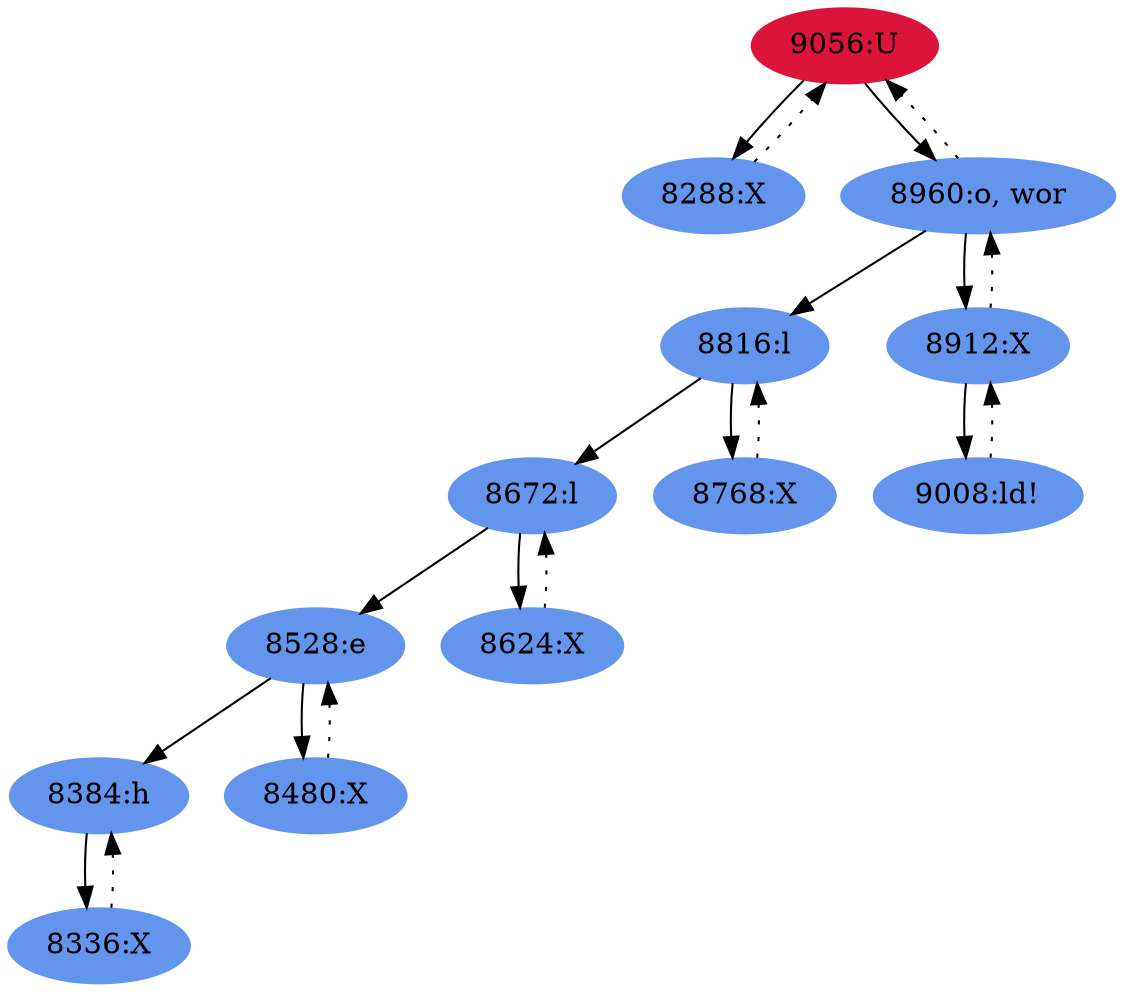 digraph vine {
        graph [ordering="out"];
        ratio = fill;
        node [style="filled"];
        "0x7ffff7fc2360" [label="9056:U",color="crimson"];
        "0x7ffff7fc2360" -> "0x7ffff7fc2060";
        "0x7ffff7fc2060" [label="8288:X",color="cornflowerblue"];
        "0x7ffff7fc2060" -> "0x7ffff7fc2360" [style="dotted"];
        "0x7ffff7fc2360" -> "0x7ffff7fc2300";
        "0x7ffff7fc2300" [label="8960:o, wor",color="cornflowerblue"];
        "0x7ffff7fc2300" -> "0x7ffff7fc2270";
        "0x7ffff7fc2270" [label="8816:l",color="cornflowerblue"];
        "0x7ffff7fc2270" -> "0x7ffff7fc21e0";
        "0x7ffff7fc21e0" [label="8672:l",color="cornflowerblue"];
        "0x7ffff7fc21e0" -> "0x7ffff7fc2150";
        "0x7ffff7fc2150" [label="8528:e",color="cornflowerblue"];
        "0x7ffff7fc2150" -> "0x7ffff7fc20c0";
        "0x7ffff7fc20c0" [label="8384:h",color="cornflowerblue"];
        "0x7ffff7fc20c0" -> "0x7ffff7fc2090";
        "0x7ffff7fc2090" [label="8336:X",color="cornflowerblue"];
        "0x7ffff7fc2090" -> "0x7ffff7fc20c0" [style="dotted"];
        "0x7ffff7fc2150" -> "0x7ffff7fc2120";
        "0x7ffff7fc2120" [label="8480:X",color="cornflowerblue"];
        "0x7ffff7fc2120" -> "0x7ffff7fc2150" [style="dotted"];
        "0x7ffff7fc21e0" -> "0x7ffff7fc21b0";
        "0x7ffff7fc21b0" [label="8624:X",color="cornflowerblue"];
        "0x7ffff7fc21b0" -> "0x7ffff7fc21e0" [style="dotted"];
        "0x7ffff7fc2270" -> "0x7ffff7fc2240";
        "0x7ffff7fc2240" [label="8768:X",color="cornflowerblue"];
        "0x7ffff7fc2240" -> "0x7ffff7fc2270" [style="dotted"];
        "0x7ffff7fc2300" -> "0x7ffff7fc22d0";
        "0x7ffff7fc22d0" [label="8912:X",color="cornflowerblue"];
        "0x7ffff7fc22d0" -> "0x7ffff7fc2330";
        "0x7ffff7fc2330" [label="9008:ld!",color="cornflowerblue"];
        "0x7ffff7fc2330" -> "0x7ffff7fc22d0" [style="dotted"];
        "0x7ffff7fc22d0" -> "0x7ffff7fc2300" [style="dotted"];
        "0x7ffff7fc2300" -> "0x7ffff7fc2360" [style="dotted"];
}
